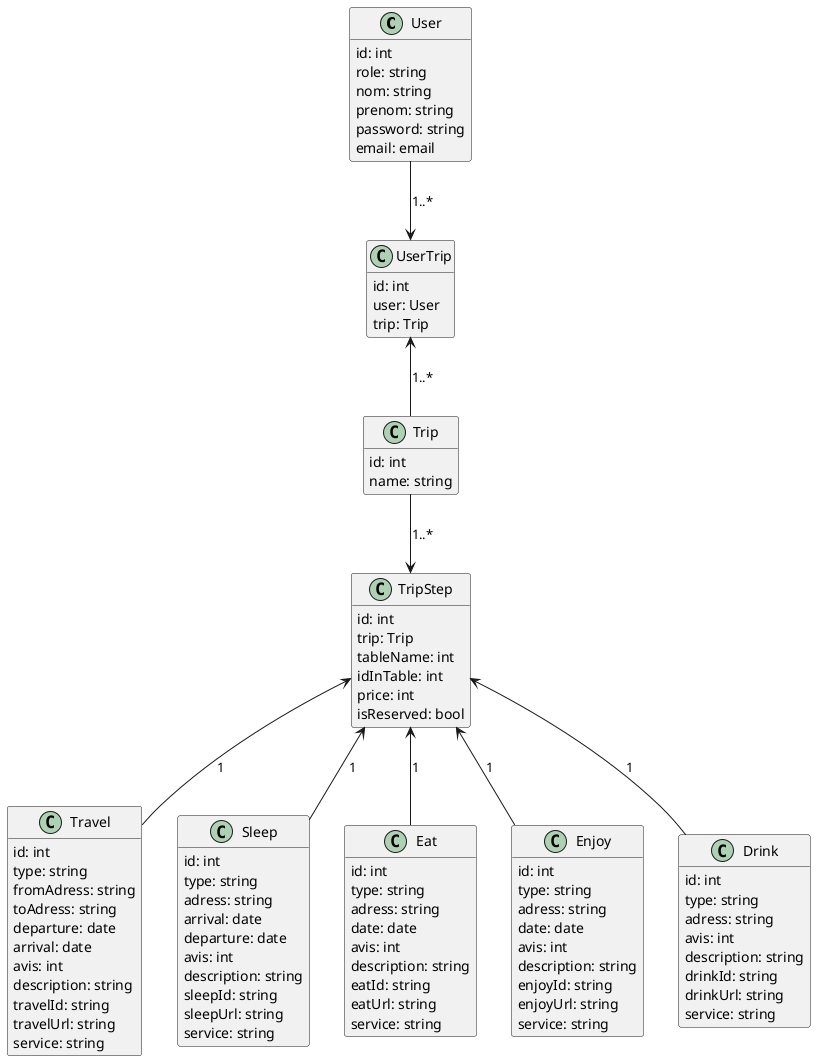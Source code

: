 @startuml
hide methods

class User {
    id: int
    role: string
    nom: string
    prenom: string
    password: string
    email: email
}

class UserTrip {
    id: int
    user: User
    trip: Trip
}

class Trip {
    id: int
    name: string
    ' isShared: bool (c'est pour que les personnes puissent l'avoir en recommandation pour l'importer)
}

class Travel{
    id: int
    type: string
    ' fromCity: string
    fromAdress: string
    ' toCity: string
    toAdress: string
    departure: date
    arrival: date
    avis: int
    description: string
    travelId: string
    travelUrl: string
    service: string
}


class Sleep{
    id: int
    type: string
    adress: string
    arrival: date
    departure: date
    avis: int
    description: string
    sleepId: string
    sleepUrl: string
    service: string
}

class Eat{
    id: int
    type: string
    adress: string
    date: date
    avis: int
    description: string
    eatId: string
    eatUrl: string
    service: string
}

class Enjoy{
    id: int
    type: string
    adress: string
    date: date
    avis: int
    description: string
    enjoyId: string
    enjoyUrl: string
    service: string
}

class Drink{
    id: int
    type: string
    adress: string
    ' date: date
    avis: int
    description: string
    drinkId: string
    drinkUrl: string
    service: string
}

class TripStep {
    id: int
    trip: Trip
    tableName: int
    idInTable: int
    ' nbAdults: int
    ' nbChildren: int
    price: int
    isReserved: bool

}


User --> UserTrip: "1..*"
UserTrip <-- Trip: "1..*"
Trip --> TripStep: "1..*"
TripStep <-- Travel: "1"
TripStep <-- Drink: "1"
TripStep <-- Eat: "1"
TripStep <-- Sleep: "1"
TripStep <-- Enjoy: "1"


@enduml